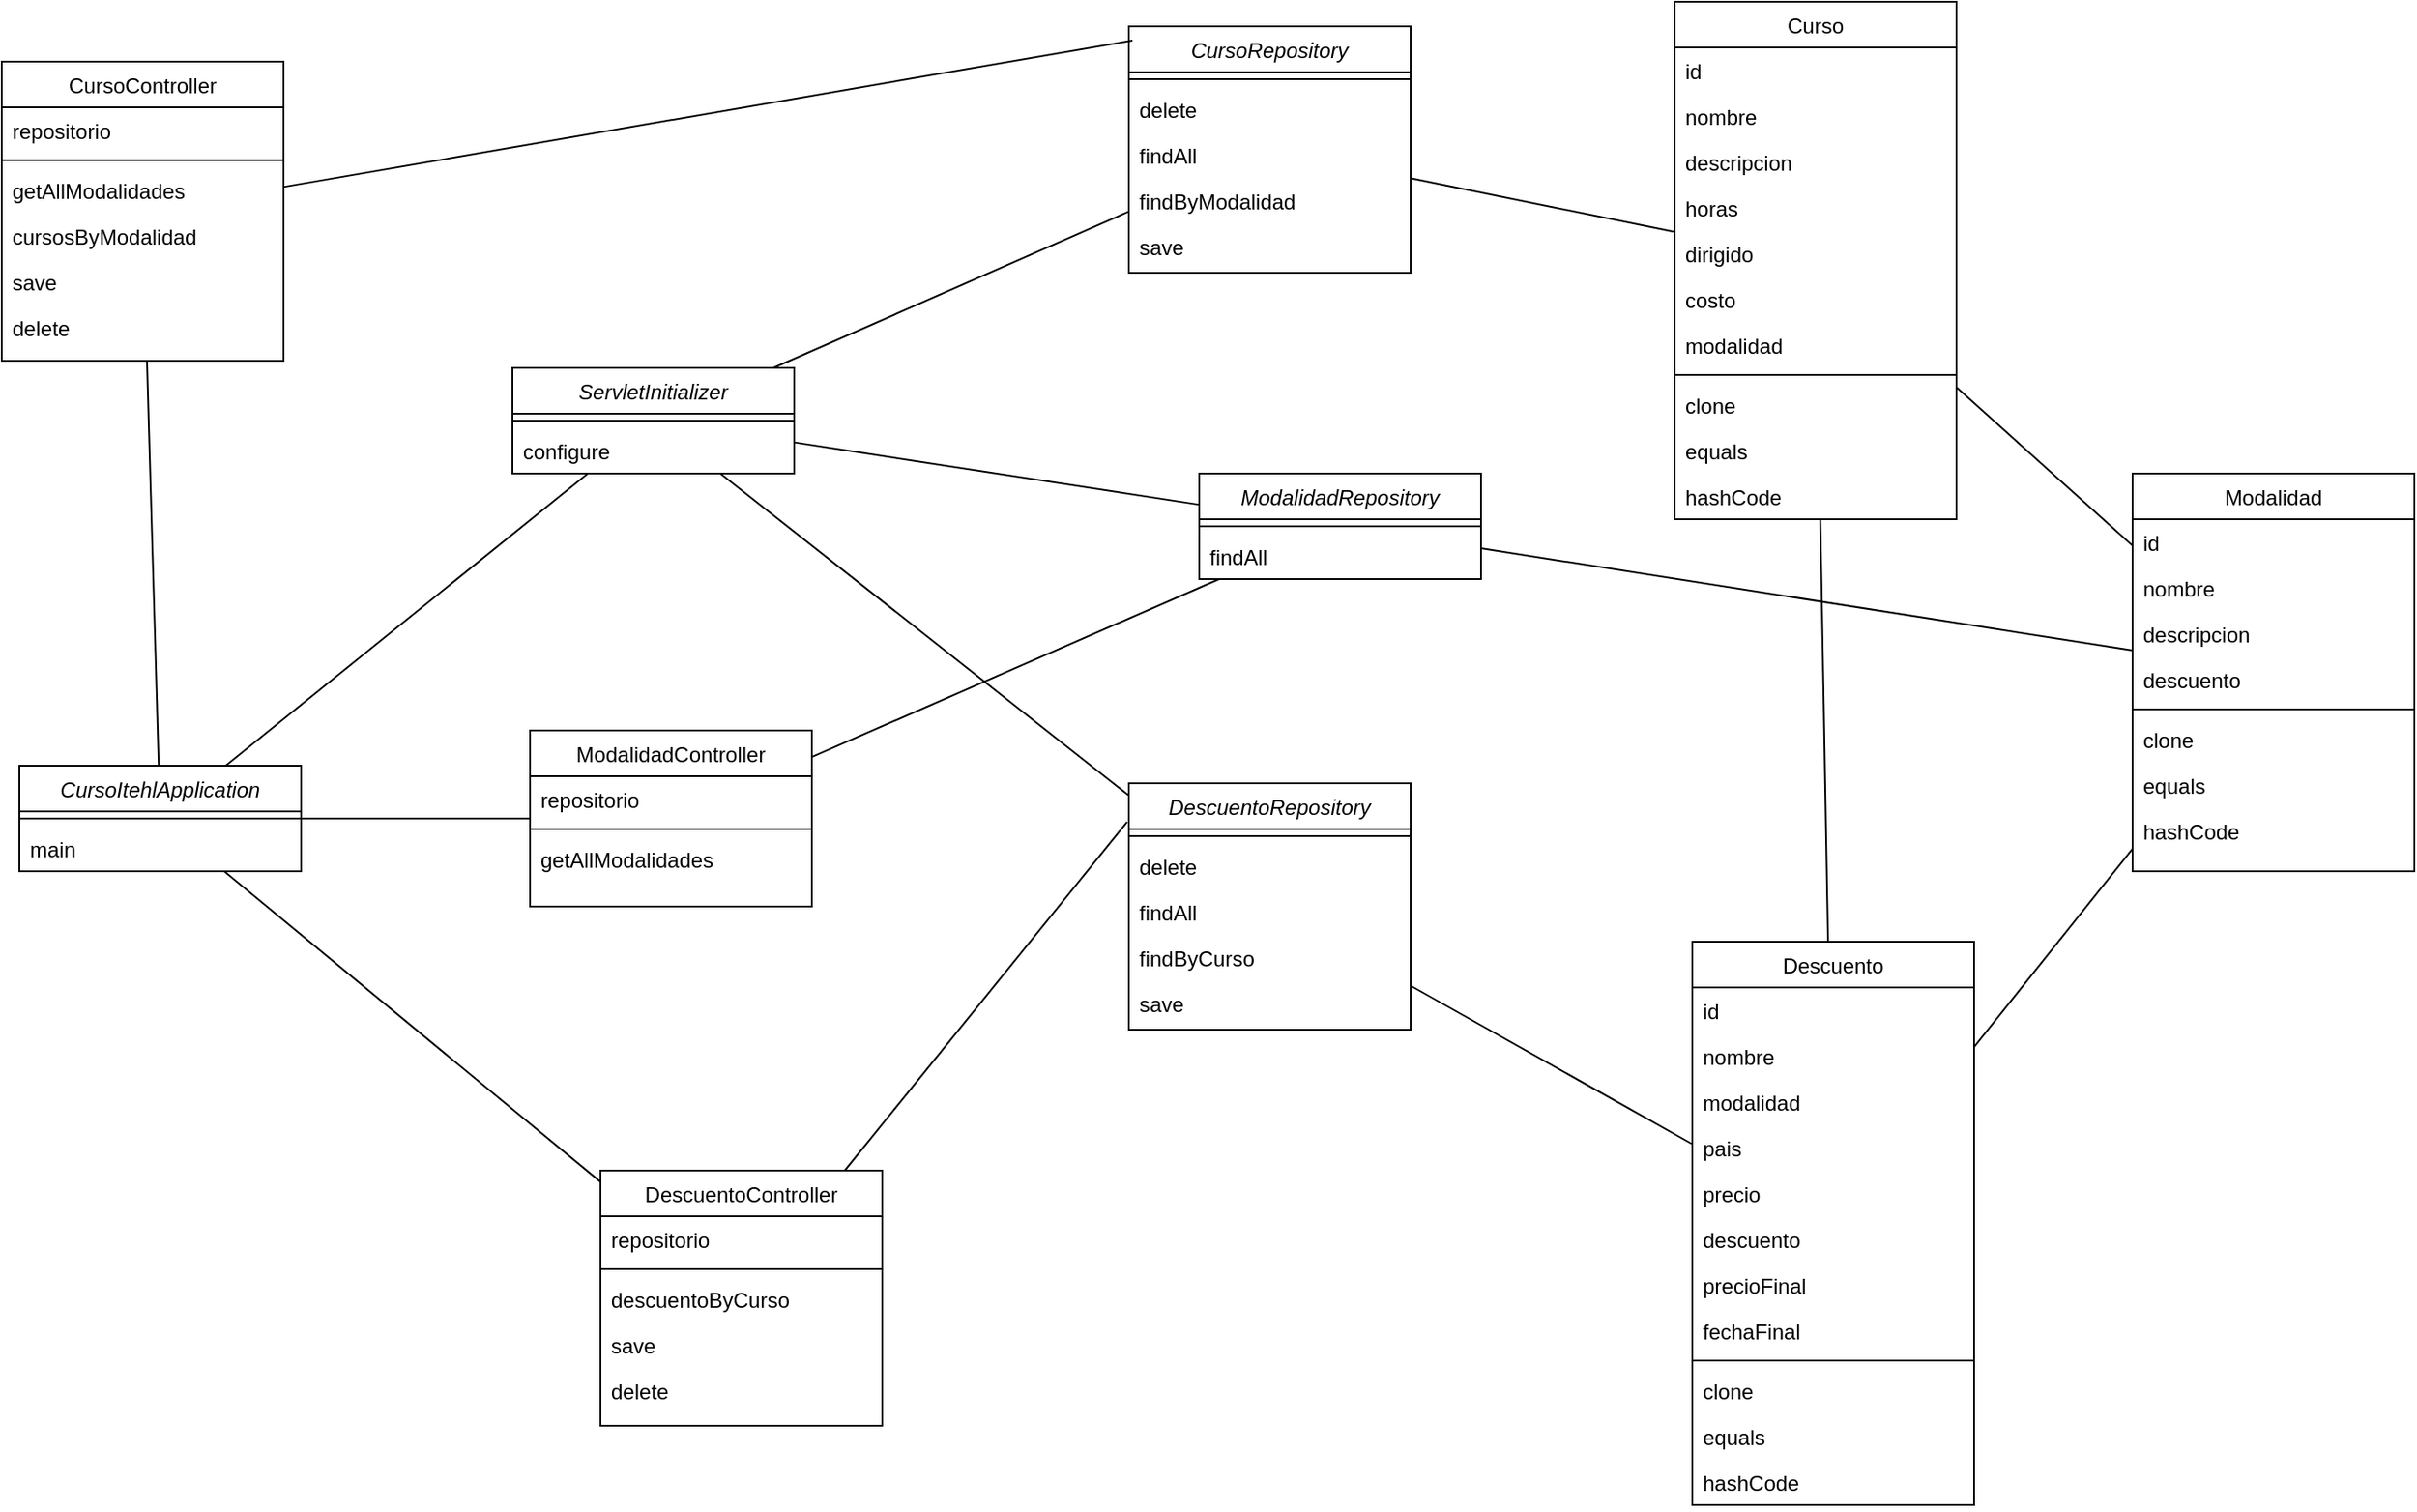 <mxfile version="14.7.0" type="google"><diagram id="C5RBs43oDa-KdzZeNtuy" name="Page-1"><mxGraphModel dx="1695" dy="423" grid="1" gridSize="10" guides="1" tooltips="1" connect="1" arrows="1" fold="1" page="1" pageScale="1" pageWidth="827" pageHeight="1169" math="0" shadow="0"><root><mxCell id="WIyWlLk6GJQsqaUBKTNV-0"/><mxCell id="WIyWlLk6GJQsqaUBKTNV-1" parent="WIyWlLk6GJQsqaUBKTNV-0"/><mxCell id="zkfFHV4jXpPFQw0GAbJ--0" value="CursoRepository" style="swimlane;fontStyle=2;align=center;verticalAlign=top;childLayout=stackLayout;horizontal=1;startSize=26;horizontalStack=0;resizeParent=1;resizeLast=0;collapsible=1;marginBottom=0;rounded=0;shadow=0;strokeWidth=1;" parent="WIyWlLk6GJQsqaUBKTNV-1" vertex="1"><mxGeometry x="570" y="40" width="160" height="140" as="geometry"><mxRectangle x="230" y="140" width="160" height="26" as="alternateBounds"/></mxGeometry></mxCell><mxCell id="zkfFHV4jXpPFQw0GAbJ--4" value="" style="line;html=1;strokeWidth=1;align=left;verticalAlign=middle;spacingTop=-1;spacingLeft=3;spacingRight=3;rotatable=0;labelPosition=right;points=[];portConstraint=eastwest;" parent="zkfFHV4jXpPFQw0GAbJ--0" vertex="1"><mxGeometry y="26" width="160" height="8" as="geometry"/></mxCell><mxCell id="zkfFHV4jXpPFQw0GAbJ--5" value="delete" style="text;align=left;verticalAlign=top;spacingLeft=4;spacingRight=4;overflow=hidden;rotatable=0;points=[[0,0.5],[1,0.5]];portConstraint=eastwest;" parent="zkfFHV4jXpPFQw0GAbJ--0" vertex="1"><mxGeometry y="34" width="160" height="26" as="geometry"/></mxCell><mxCell id="R9qUwtfZG248-MN0oH6p-12" value="findAll" style="text;align=left;verticalAlign=top;spacingLeft=4;spacingRight=4;overflow=hidden;rotatable=0;points=[[0,0.5],[1,0.5]];portConstraint=eastwest;" vertex="1" parent="zkfFHV4jXpPFQw0GAbJ--0"><mxGeometry y="60" width="160" height="26" as="geometry"/></mxCell><mxCell id="R9qUwtfZG248-MN0oH6p-10" value="findByModalidad" style="text;align=left;verticalAlign=top;spacingLeft=4;spacingRight=4;overflow=hidden;rotatable=0;points=[[0,0.5],[1,0.5]];portConstraint=eastwest;" vertex="1" parent="zkfFHV4jXpPFQw0GAbJ--0"><mxGeometry y="86" width="160" height="26" as="geometry"/></mxCell><mxCell id="R9qUwtfZG248-MN0oH6p-11" value="save" style="text;align=left;verticalAlign=top;spacingLeft=4;spacingRight=4;overflow=hidden;rotatable=0;points=[[0,0.5],[1,0.5]];portConstraint=eastwest;" vertex="1" parent="zkfFHV4jXpPFQw0GAbJ--0"><mxGeometry y="112" width="160" height="26" as="geometry"/></mxCell><mxCell id="zkfFHV4jXpPFQw0GAbJ--17" value="Curso" style="swimlane;fontStyle=0;align=center;verticalAlign=top;childLayout=stackLayout;horizontal=1;startSize=26;horizontalStack=0;resizeParent=1;resizeLast=0;collapsible=1;marginBottom=0;rounded=0;shadow=0;strokeWidth=1;" parent="WIyWlLk6GJQsqaUBKTNV-1" vertex="1"><mxGeometry x="880" y="26" width="160" height="294" as="geometry"><mxRectangle x="550" y="140" width="160" height="26" as="alternateBounds"/></mxGeometry></mxCell><mxCell id="zkfFHV4jXpPFQw0GAbJ--18" value="id" style="text;align=left;verticalAlign=top;spacingLeft=4;spacingRight=4;overflow=hidden;rotatable=0;points=[[0,0.5],[1,0.5]];portConstraint=eastwest;" parent="zkfFHV4jXpPFQw0GAbJ--17" vertex="1"><mxGeometry y="26" width="160" height="26" as="geometry"/></mxCell><mxCell id="zkfFHV4jXpPFQw0GAbJ--19" value="nombre" style="text;align=left;verticalAlign=top;spacingLeft=4;spacingRight=4;overflow=hidden;rotatable=0;points=[[0,0.5],[1,0.5]];portConstraint=eastwest;rounded=0;shadow=0;html=0;" parent="zkfFHV4jXpPFQw0GAbJ--17" vertex="1"><mxGeometry y="52" width="160" height="26" as="geometry"/></mxCell><mxCell id="zkfFHV4jXpPFQw0GAbJ--20" value="descripcion" style="text;align=left;verticalAlign=top;spacingLeft=4;spacingRight=4;overflow=hidden;rotatable=0;points=[[0,0.5],[1,0.5]];portConstraint=eastwest;rounded=0;shadow=0;html=0;" parent="zkfFHV4jXpPFQw0GAbJ--17" vertex="1"><mxGeometry y="78" width="160" height="26" as="geometry"/></mxCell><mxCell id="zkfFHV4jXpPFQw0GAbJ--21" value="horas" style="text;align=left;verticalAlign=top;spacingLeft=4;spacingRight=4;overflow=hidden;rotatable=0;points=[[0,0.5],[1,0.5]];portConstraint=eastwest;rounded=0;shadow=0;html=0;" parent="zkfFHV4jXpPFQw0GAbJ--17" vertex="1"><mxGeometry y="104" width="160" height="26" as="geometry"/></mxCell><mxCell id="zkfFHV4jXpPFQw0GAbJ--22" value="dirigido" style="text;align=left;verticalAlign=top;spacingLeft=4;spacingRight=4;overflow=hidden;rotatable=0;points=[[0,0.5],[1,0.5]];portConstraint=eastwest;rounded=0;shadow=0;html=0;" parent="zkfFHV4jXpPFQw0GAbJ--17" vertex="1"><mxGeometry y="130" width="160" height="26" as="geometry"/></mxCell><mxCell id="zkfFHV4jXpPFQw0GAbJ--24" value="costo" style="text;align=left;verticalAlign=top;spacingLeft=4;spacingRight=4;overflow=hidden;rotatable=0;points=[[0,0.5],[1,0.5]];portConstraint=eastwest;" parent="zkfFHV4jXpPFQw0GAbJ--17" vertex="1"><mxGeometry y="156" width="160" height="26" as="geometry"/></mxCell><mxCell id="zkfFHV4jXpPFQw0GAbJ--25" value="modalidad" style="text;align=left;verticalAlign=top;spacingLeft=4;spacingRight=4;overflow=hidden;rotatable=0;points=[[0,0.5],[1,0.5]];portConstraint=eastwest;" parent="zkfFHV4jXpPFQw0GAbJ--17" vertex="1"><mxGeometry y="182" width="160" height="26" as="geometry"/></mxCell><mxCell id="zkfFHV4jXpPFQw0GAbJ--23" value="" style="line;html=1;strokeWidth=1;align=left;verticalAlign=middle;spacingTop=-1;spacingLeft=3;spacingRight=3;rotatable=0;labelPosition=right;points=[];portConstraint=eastwest;" parent="zkfFHV4jXpPFQw0GAbJ--17" vertex="1"><mxGeometry y="208" width="160" height="8" as="geometry"/></mxCell><mxCell id="R9qUwtfZG248-MN0oH6p-54" value="clone" style="text;align=left;verticalAlign=top;spacingLeft=4;spacingRight=4;overflow=hidden;rotatable=0;points=[[0,0.5],[1,0.5]];portConstraint=eastwest;rounded=0;shadow=0;html=0;" vertex="1" parent="zkfFHV4jXpPFQw0GAbJ--17"><mxGeometry y="216" width="160" height="26" as="geometry"/></mxCell><mxCell id="R9qUwtfZG248-MN0oH6p-55" value="equals" style="text;align=left;verticalAlign=top;spacingLeft=4;spacingRight=4;overflow=hidden;rotatable=0;points=[[0,0.5],[1,0.5]];portConstraint=eastwest;rounded=0;shadow=0;html=0;" vertex="1" parent="zkfFHV4jXpPFQw0GAbJ--17"><mxGeometry y="242" width="160" height="26" as="geometry"/></mxCell><mxCell id="R9qUwtfZG248-MN0oH6p-56" value="hashCode" style="text;align=left;verticalAlign=top;spacingLeft=4;spacingRight=4;overflow=hidden;rotatable=0;points=[[0,0.5],[1,0.5]];portConstraint=eastwest;rounded=0;shadow=0;html=0;" vertex="1" parent="zkfFHV4jXpPFQw0GAbJ--17"><mxGeometry y="268" width="160" height="26" as="geometry"/></mxCell><mxCell id="R9qUwtfZG248-MN0oH6p-0" value="ServletInitializer" style="swimlane;fontStyle=2;align=center;verticalAlign=top;childLayout=stackLayout;horizontal=1;startSize=26;horizontalStack=0;resizeParent=1;resizeLast=0;collapsible=1;marginBottom=0;rounded=0;shadow=0;strokeWidth=1;" vertex="1" parent="WIyWlLk6GJQsqaUBKTNV-1"><mxGeometry x="220" y="234" width="160" height="60" as="geometry"><mxRectangle x="230" y="140" width="160" height="26" as="alternateBounds"/></mxGeometry></mxCell><mxCell id="R9qUwtfZG248-MN0oH6p-4" value="" style="line;html=1;strokeWidth=1;align=left;verticalAlign=middle;spacingTop=-1;spacingLeft=3;spacingRight=3;rotatable=0;labelPosition=right;points=[];portConstraint=eastwest;" vertex="1" parent="R9qUwtfZG248-MN0oH6p-0"><mxGeometry y="26" width="160" height="8" as="geometry"/></mxCell><mxCell id="R9qUwtfZG248-MN0oH6p-5" value="configure" style="text;align=left;verticalAlign=top;spacingLeft=4;spacingRight=4;overflow=hidden;rotatable=0;points=[[0,0.5],[1,0.5]];portConstraint=eastwest;" vertex="1" parent="R9qUwtfZG248-MN0oH6p-0"><mxGeometry y="34" width="160" height="26" as="geometry"/></mxCell><mxCell id="R9qUwtfZG248-MN0oH6p-6" value="CursoItehlApplication" style="swimlane;fontStyle=2;align=center;verticalAlign=top;childLayout=stackLayout;horizontal=1;startSize=26;horizontalStack=0;resizeParent=1;resizeLast=0;collapsible=1;marginBottom=0;rounded=0;shadow=0;strokeWidth=1;" vertex="1" parent="WIyWlLk6GJQsqaUBKTNV-1"><mxGeometry x="-60" y="460" width="160" height="60" as="geometry"><mxRectangle x="230" y="140" width="160" height="26" as="alternateBounds"/></mxGeometry></mxCell><mxCell id="R9qUwtfZG248-MN0oH6p-7" value="" style="line;html=1;strokeWidth=1;align=left;verticalAlign=middle;spacingTop=-1;spacingLeft=3;spacingRight=3;rotatable=0;labelPosition=right;points=[];portConstraint=eastwest;" vertex="1" parent="R9qUwtfZG248-MN0oH6p-6"><mxGeometry y="26" width="160" height="8" as="geometry"/></mxCell><mxCell id="R9qUwtfZG248-MN0oH6p-8" value="main" style="text;align=left;verticalAlign=top;spacingLeft=4;spacingRight=4;overflow=hidden;rotatable=0;points=[[0,0.5],[1,0.5]];portConstraint=eastwest;" vertex="1" parent="R9qUwtfZG248-MN0oH6p-6"><mxGeometry y="34" width="160" height="26" as="geometry"/></mxCell><mxCell id="R9qUwtfZG248-MN0oH6p-9" value="" style="endArrow=none;html=1;" edge="1" parent="WIyWlLk6GJQsqaUBKTNV-1" source="R9qUwtfZG248-MN0oH6p-0" target="R9qUwtfZG248-MN0oH6p-6"><mxGeometry width="50" height="50" relative="1" as="geometry"><mxPoint x="390" y="350" as="sourcePoint"/><mxPoint x="440" y="300" as="targetPoint"/></mxGeometry></mxCell><mxCell id="R9qUwtfZG248-MN0oH6p-13" value="DescuentoRepository" style="swimlane;fontStyle=2;align=center;verticalAlign=top;childLayout=stackLayout;horizontal=1;startSize=26;horizontalStack=0;resizeParent=1;resizeLast=0;collapsible=1;marginBottom=0;rounded=0;shadow=0;strokeWidth=1;" vertex="1" parent="WIyWlLk6GJQsqaUBKTNV-1"><mxGeometry x="570" y="470" width="160" height="140" as="geometry"><mxRectangle x="230" y="140" width="160" height="26" as="alternateBounds"/></mxGeometry></mxCell><mxCell id="R9qUwtfZG248-MN0oH6p-14" value="" style="line;html=1;strokeWidth=1;align=left;verticalAlign=middle;spacingTop=-1;spacingLeft=3;spacingRight=3;rotatable=0;labelPosition=right;points=[];portConstraint=eastwest;" vertex="1" parent="R9qUwtfZG248-MN0oH6p-13"><mxGeometry y="26" width="160" height="8" as="geometry"/></mxCell><mxCell id="R9qUwtfZG248-MN0oH6p-15" value="delete" style="text;align=left;verticalAlign=top;spacingLeft=4;spacingRight=4;overflow=hidden;rotatable=0;points=[[0,0.5],[1,0.5]];portConstraint=eastwest;" vertex="1" parent="R9qUwtfZG248-MN0oH6p-13"><mxGeometry y="34" width="160" height="26" as="geometry"/></mxCell><mxCell id="R9qUwtfZG248-MN0oH6p-16" value="findAll" style="text;align=left;verticalAlign=top;spacingLeft=4;spacingRight=4;overflow=hidden;rotatable=0;points=[[0,0.5],[1,0.5]];portConstraint=eastwest;" vertex="1" parent="R9qUwtfZG248-MN0oH6p-13"><mxGeometry y="60" width="160" height="26" as="geometry"/></mxCell><mxCell id="R9qUwtfZG248-MN0oH6p-17" value="findByCurso" style="text;align=left;verticalAlign=top;spacingLeft=4;spacingRight=4;overflow=hidden;rotatable=0;points=[[0,0.5],[1,0.5]];portConstraint=eastwest;" vertex="1" parent="R9qUwtfZG248-MN0oH6p-13"><mxGeometry y="86" width="160" height="26" as="geometry"/></mxCell><mxCell id="R9qUwtfZG248-MN0oH6p-18" value="save" style="text;align=left;verticalAlign=top;spacingLeft=4;spacingRight=4;overflow=hidden;rotatable=0;points=[[0,0.5],[1,0.5]];portConstraint=eastwest;" vertex="1" parent="R9qUwtfZG248-MN0oH6p-13"><mxGeometry y="112" width="160" height="26" as="geometry"/></mxCell><mxCell id="R9qUwtfZG248-MN0oH6p-19" value="Modalidad" style="swimlane;fontStyle=0;align=center;verticalAlign=top;childLayout=stackLayout;horizontal=1;startSize=26;horizontalStack=0;resizeParent=1;resizeLast=0;collapsible=1;marginBottom=0;rounded=0;shadow=0;strokeWidth=1;" vertex="1" parent="WIyWlLk6GJQsqaUBKTNV-1"><mxGeometry x="1140" y="294" width="160" height="226" as="geometry"><mxRectangle x="550" y="140" width="160" height="26" as="alternateBounds"/></mxGeometry></mxCell><mxCell id="R9qUwtfZG248-MN0oH6p-20" value="id" style="text;align=left;verticalAlign=top;spacingLeft=4;spacingRight=4;overflow=hidden;rotatable=0;points=[[0,0.5],[1,0.5]];portConstraint=eastwest;" vertex="1" parent="R9qUwtfZG248-MN0oH6p-19"><mxGeometry y="26" width="160" height="26" as="geometry"/></mxCell><mxCell id="R9qUwtfZG248-MN0oH6p-21" value="nombre" style="text;align=left;verticalAlign=top;spacingLeft=4;spacingRight=4;overflow=hidden;rotatable=0;points=[[0,0.5],[1,0.5]];portConstraint=eastwest;rounded=0;shadow=0;html=0;" vertex="1" parent="R9qUwtfZG248-MN0oH6p-19"><mxGeometry y="52" width="160" height="26" as="geometry"/></mxCell><mxCell id="R9qUwtfZG248-MN0oH6p-22" value="descripcion" style="text;align=left;verticalAlign=top;spacingLeft=4;spacingRight=4;overflow=hidden;rotatable=0;points=[[0,0.5],[1,0.5]];portConstraint=eastwest;rounded=0;shadow=0;html=0;" vertex="1" parent="R9qUwtfZG248-MN0oH6p-19"><mxGeometry y="78" width="160" height="26" as="geometry"/></mxCell><mxCell id="R9qUwtfZG248-MN0oH6p-23" value="descuento" style="text;align=left;verticalAlign=top;spacingLeft=4;spacingRight=4;overflow=hidden;rotatable=0;points=[[0,0.5],[1,0.5]];portConstraint=eastwest;rounded=0;shadow=0;html=0;" vertex="1" parent="R9qUwtfZG248-MN0oH6p-19"><mxGeometry y="104" width="160" height="26" as="geometry"/></mxCell><mxCell id="R9qUwtfZG248-MN0oH6p-25" value="" style="line;html=1;strokeWidth=1;align=left;verticalAlign=middle;spacingTop=-1;spacingLeft=3;spacingRight=3;rotatable=0;labelPosition=right;points=[];portConstraint=eastwest;" vertex="1" parent="R9qUwtfZG248-MN0oH6p-19"><mxGeometry y="130" width="160" height="8" as="geometry"/></mxCell><mxCell id="R9qUwtfZG248-MN0oH6p-26" value="clone" style="text;align=left;verticalAlign=top;spacingLeft=4;spacingRight=4;overflow=hidden;rotatable=0;points=[[0,0.5],[1,0.5]];portConstraint=eastwest;" vertex="1" parent="R9qUwtfZG248-MN0oH6p-19"><mxGeometry y="138" width="160" height="26" as="geometry"/></mxCell><mxCell id="R9qUwtfZG248-MN0oH6p-27" value="equals" style="text;align=left;verticalAlign=top;spacingLeft=4;spacingRight=4;overflow=hidden;rotatable=0;points=[[0,0.5],[1,0.5]];portConstraint=eastwest;" vertex="1" parent="R9qUwtfZG248-MN0oH6p-19"><mxGeometry y="164" width="160" height="26" as="geometry"/></mxCell><mxCell id="R9qUwtfZG248-MN0oH6p-35" value="hashCode" style="text;align=left;verticalAlign=top;spacingLeft=4;spacingRight=4;overflow=hidden;rotatable=0;points=[[0,0.5],[1,0.5]];portConstraint=eastwest;" vertex="1" parent="R9qUwtfZG248-MN0oH6p-19"><mxGeometry y="190" width="160" height="26" as="geometry"/></mxCell><mxCell id="R9qUwtfZG248-MN0oH6p-28" value="ModalidadRepository" style="swimlane;fontStyle=2;align=center;verticalAlign=top;childLayout=stackLayout;horizontal=1;startSize=26;horizontalStack=0;resizeParent=1;resizeLast=0;collapsible=1;marginBottom=0;rounded=0;shadow=0;strokeWidth=1;" vertex="1" parent="WIyWlLk6GJQsqaUBKTNV-1"><mxGeometry x="610" y="294" width="160" height="60" as="geometry"><mxRectangle x="230" y="140" width="160" height="26" as="alternateBounds"/></mxGeometry></mxCell><mxCell id="R9qUwtfZG248-MN0oH6p-29" value="" style="line;html=1;strokeWidth=1;align=left;verticalAlign=middle;spacingTop=-1;spacingLeft=3;spacingRight=3;rotatable=0;labelPosition=right;points=[];portConstraint=eastwest;" vertex="1" parent="R9qUwtfZG248-MN0oH6p-28"><mxGeometry y="26" width="160" height="8" as="geometry"/></mxCell><mxCell id="R9qUwtfZG248-MN0oH6p-30" value="findAll" style="text;align=left;verticalAlign=top;spacingLeft=4;spacingRight=4;overflow=hidden;rotatable=0;points=[[0,0.5],[1,0.5]];portConstraint=eastwest;" vertex="1" parent="R9qUwtfZG248-MN0oH6p-28"><mxGeometry y="34" width="160" height="26" as="geometry"/></mxCell><mxCell id="R9qUwtfZG248-MN0oH6p-32" value="" style="endArrow=none;html=1;" edge="1" parent="WIyWlLk6GJQsqaUBKTNV-1" source="R9qUwtfZG248-MN0oH6p-0" target="zkfFHV4jXpPFQw0GAbJ--0"><mxGeometry width="50" height="50" relative="1" as="geometry"><mxPoint x="390" y="390" as="sourcePoint"/><mxPoint x="440" y="340" as="targetPoint"/></mxGeometry></mxCell><mxCell id="R9qUwtfZG248-MN0oH6p-33" value="" style="endArrow=none;html=1;" edge="1" parent="WIyWlLk6GJQsqaUBKTNV-1" source="R9qUwtfZG248-MN0oH6p-0" target="R9qUwtfZG248-MN0oH6p-13"><mxGeometry width="50" height="50" relative="1" as="geometry"><mxPoint x="390" y="390" as="sourcePoint"/><mxPoint x="440" y="340" as="targetPoint"/></mxGeometry></mxCell><mxCell id="R9qUwtfZG248-MN0oH6p-34" value="" style="endArrow=none;html=1;" edge="1" parent="WIyWlLk6GJQsqaUBKTNV-1" source="R9qUwtfZG248-MN0oH6p-28" target="R9qUwtfZG248-MN0oH6p-0"><mxGeometry width="50" height="50" relative="1" as="geometry"><mxPoint x="390" y="390" as="sourcePoint"/><mxPoint x="40" y="230" as="targetPoint"/></mxGeometry></mxCell><mxCell id="R9qUwtfZG248-MN0oH6p-36" value="" style="endArrow=none;html=1;" edge="1" parent="WIyWlLk6GJQsqaUBKTNV-1" source="R9qUwtfZG248-MN0oH6p-28" target="R9qUwtfZG248-MN0oH6p-19"><mxGeometry width="50" height="50" relative="1" as="geometry"><mxPoint x="390" y="340" as="sourcePoint"/><mxPoint x="440" y="290" as="targetPoint"/></mxGeometry></mxCell><mxCell id="R9qUwtfZG248-MN0oH6p-37" value="Descuento" style="swimlane;fontStyle=0;align=center;verticalAlign=top;childLayout=stackLayout;horizontal=1;startSize=26;horizontalStack=0;resizeParent=1;resizeLast=0;collapsible=1;marginBottom=0;rounded=0;shadow=0;strokeWidth=1;" vertex="1" parent="WIyWlLk6GJQsqaUBKTNV-1"><mxGeometry x="890" y="560" width="160" height="320" as="geometry"><mxRectangle x="550" y="140" width="160" height="26" as="alternateBounds"/></mxGeometry></mxCell><mxCell id="R9qUwtfZG248-MN0oH6p-38" value="id" style="text;align=left;verticalAlign=top;spacingLeft=4;spacingRight=4;overflow=hidden;rotatable=0;points=[[0,0.5],[1,0.5]];portConstraint=eastwest;" vertex="1" parent="R9qUwtfZG248-MN0oH6p-37"><mxGeometry y="26" width="160" height="26" as="geometry"/></mxCell><mxCell id="R9qUwtfZG248-MN0oH6p-39" value="nombre" style="text;align=left;verticalAlign=top;spacingLeft=4;spacingRight=4;overflow=hidden;rotatable=0;points=[[0,0.5],[1,0.5]];portConstraint=eastwest;rounded=0;shadow=0;html=0;" vertex="1" parent="R9qUwtfZG248-MN0oH6p-37"><mxGeometry y="52" width="160" height="26" as="geometry"/></mxCell><mxCell id="R9qUwtfZG248-MN0oH6p-40" value="modalidad" style="text;align=left;verticalAlign=top;spacingLeft=4;spacingRight=4;overflow=hidden;rotatable=0;points=[[0,0.5],[1,0.5]];portConstraint=eastwest;rounded=0;shadow=0;html=0;" vertex="1" parent="R9qUwtfZG248-MN0oH6p-37"><mxGeometry y="78" width="160" height="26" as="geometry"/></mxCell><mxCell id="R9qUwtfZG248-MN0oH6p-41" value="pais" style="text;align=left;verticalAlign=top;spacingLeft=4;spacingRight=4;overflow=hidden;rotatable=0;points=[[0,0.5],[1,0.5]];portConstraint=eastwest;rounded=0;shadow=0;html=0;" vertex="1" parent="R9qUwtfZG248-MN0oH6p-37"><mxGeometry y="104" width="160" height="26" as="geometry"/></mxCell><mxCell id="R9qUwtfZG248-MN0oH6p-47" value="precio" style="text;align=left;verticalAlign=top;spacingLeft=4;spacingRight=4;overflow=hidden;rotatable=0;points=[[0,0.5],[1,0.5]];portConstraint=eastwest;rounded=0;shadow=0;html=0;" vertex="1" parent="R9qUwtfZG248-MN0oH6p-37"><mxGeometry y="130" width="160" height="26" as="geometry"/></mxCell><mxCell id="R9qUwtfZG248-MN0oH6p-42" value="descuento" style="text;align=left;verticalAlign=top;spacingLeft=4;spacingRight=4;overflow=hidden;rotatable=0;points=[[0,0.5],[1,0.5]];portConstraint=eastwest;rounded=0;shadow=0;html=0;" vertex="1" parent="R9qUwtfZG248-MN0oH6p-37"><mxGeometry y="156" width="160" height="26" as="geometry"/></mxCell><mxCell id="R9qUwtfZG248-MN0oH6p-48" value="precioFinal" style="text;align=left;verticalAlign=top;spacingLeft=4;spacingRight=4;overflow=hidden;rotatable=0;points=[[0,0.5],[1,0.5]];portConstraint=eastwest;rounded=0;shadow=0;html=0;" vertex="1" parent="R9qUwtfZG248-MN0oH6p-37"><mxGeometry y="182" width="160" height="26" as="geometry"/></mxCell><mxCell id="R9qUwtfZG248-MN0oH6p-49" value="fechaFinal" style="text;align=left;verticalAlign=top;spacingLeft=4;spacingRight=4;overflow=hidden;rotatable=0;points=[[0,0.5],[1,0.5]];portConstraint=eastwest;rounded=0;shadow=0;html=0;" vertex="1" parent="R9qUwtfZG248-MN0oH6p-37"><mxGeometry y="208" width="160" height="26" as="geometry"/></mxCell><mxCell id="R9qUwtfZG248-MN0oH6p-43" value="" style="line;html=1;strokeWidth=1;align=left;verticalAlign=middle;spacingTop=-1;spacingLeft=3;spacingRight=3;rotatable=0;labelPosition=right;points=[];portConstraint=eastwest;" vertex="1" parent="R9qUwtfZG248-MN0oH6p-37"><mxGeometry y="234" width="160" height="8" as="geometry"/></mxCell><mxCell id="R9qUwtfZG248-MN0oH6p-50" value="clone" style="text;align=left;verticalAlign=top;spacingLeft=4;spacingRight=4;overflow=hidden;rotatable=0;points=[[0,0.5],[1,0.5]];portConstraint=eastwest;rounded=0;shadow=0;html=0;" vertex="1" parent="R9qUwtfZG248-MN0oH6p-37"><mxGeometry y="242" width="160" height="26" as="geometry"/></mxCell><mxCell id="R9qUwtfZG248-MN0oH6p-51" value="equals" style="text;align=left;verticalAlign=top;spacingLeft=4;spacingRight=4;overflow=hidden;rotatable=0;points=[[0,0.5],[1,0.5]];portConstraint=eastwest;rounded=0;shadow=0;html=0;" vertex="1" parent="R9qUwtfZG248-MN0oH6p-37"><mxGeometry y="268" width="160" height="26" as="geometry"/></mxCell><mxCell id="R9qUwtfZG248-MN0oH6p-52" value="hashCode" style="text;align=left;verticalAlign=top;spacingLeft=4;spacingRight=4;overflow=hidden;rotatable=0;points=[[0,0.5],[1,0.5]];portConstraint=eastwest;rounded=0;shadow=0;html=0;" vertex="1" parent="R9qUwtfZG248-MN0oH6p-37"><mxGeometry y="294" width="160" height="26" as="geometry"/></mxCell><mxCell id="R9qUwtfZG248-MN0oH6p-53" value="" style="endArrow=none;html=1;" edge="1" parent="WIyWlLk6GJQsqaUBKTNV-1" source="R9qUwtfZG248-MN0oH6p-37" target="R9qUwtfZG248-MN0oH6p-19"><mxGeometry width="50" height="50" relative="1" as="geometry"><mxPoint x="574" y="300" as="sourcePoint"/><mxPoint x="440" y="420" as="targetPoint"/></mxGeometry></mxCell><mxCell id="R9qUwtfZG248-MN0oH6p-57" value="" style="endArrow=none;html=1;" edge="1" parent="WIyWlLk6GJQsqaUBKTNV-1" source="R9qUwtfZG248-MN0oH6p-19" target="zkfFHV4jXpPFQw0GAbJ--17"><mxGeometry width="50" height="50" relative="1" as="geometry"><mxPoint x="510" y="400" as="sourcePoint"/><mxPoint x="560" y="350" as="targetPoint"/></mxGeometry></mxCell><mxCell id="R9qUwtfZG248-MN0oH6p-58" value="" style="endArrow=none;html=1;" edge="1" parent="WIyWlLk6GJQsqaUBKTNV-1" source="R9qUwtfZG248-MN0oH6p-37" target="R9qUwtfZG248-MN0oH6p-13"><mxGeometry width="50" height="50" relative="1" as="geometry"><mxPoint x="450" y="470" as="sourcePoint"/><mxPoint x="500" y="420" as="targetPoint"/></mxGeometry></mxCell><mxCell id="R9qUwtfZG248-MN0oH6p-59" value="" style="endArrow=none;html=1;" edge="1" parent="WIyWlLk6GJQsqaUBKTNV-1" source="R9qUwtfZG248-MN0oH6p-37" target="zkfFHV4jXpPFQw0GAbJ--17"><mxGeometry width="50" height="50" relative="1" as="geometry"><mxPoint x="390" y="460" as="sourcePoint"/><mxPoint x="430" y="130" as="targetPoint"/></mxGeometry></mxCell><mxCell id="R9qUwtfZG248-MN0oH6p-60" value="" style="endArrow=none;html=1;" edge="1" parent="WIyWlLk6GJQsqaUBKTNV-1" source="zkfFHV4jXpPFQw0GAbJ--0" target="zkfFHV4jXpPFQw0GAbJ--17"><mxGeometry width="50" height="50" relative="1" as="geometry"><mxPoint x="390" y="200" as="sourcePoint"/><mxPoint x="440" y="150" as="targetPoint"/></mxGeometry></mxCell><mxCell id="R9qUwtfZG248-MN0oH6p-61" value="CursoController" style="swimlane;fontStyle=0;align=center;verticalAlign=top;childLayout=stackLayout;horizontal=1;startSize=26;horizontalStack=0;resizeParent=1;resizeLast=0;collapsible=1;marginBottom=0;rounded=0;shadow=0;strokeWidth=1;" vertex="1" parent="WIyWlLk6GJQsqaUBKTNV-1"><mxGeometry x="-70" y="60" width="160" height="170" as="geometry"><mxRectangle x="550" y="140" width="160" height="26" as="alternateBounds"/></mxGeometry></mxCell><mxCell id="R9qUwtfZG248-MN0oH6p-62" value="repositorio" style="text;align=left;verticalAlign=top;spacingLeft=4;spacingRight=4;overflow=hidden;rotatable=0;points=[[0,0.5],[1,0.5]];portConstraint=eastwest;" vertex="1" parent="R9qUwtfZG248-MN0oH6p-61"><mxGeometry y="26" width="160" height="26" as="geometry"/></mxCell><mxCell id="R9qUwtfZG248-MN0oH6p-66" value="" style="line;html=1;strokeWidth=1;align=left;verticalAlign=middle;spacingTop=-1;spacingLeft=3;spacingRight=3;rotatable=0;labelPosition=right;points=[];portConstraint=eastwest;" vertex="1" parent="R9qUwtfZG248-MN0oH6p-61"><mxGeometry y="52" width="160" height="8" as="geometry"/></mxCell><mxCell id="R9qUwtfZG248-MN0oH6p-67" value="getAllModalidades" style="text;align=left;verticalAlign=top;spacingLeft=4;spacingRight=4;overflow=hidden;rotatable=0;points=[[0,0.5],[1,0.5]];portConstraint=eastwest;" vertex="1" parent="R9qUwtfZG248-MN0oH6p-61"><mxGeometry y="60" width="160" height="26" as="geometry"/></mxCell><mxCell id="R9qUwtfZG248-MN0oH6p-68" value="cursosByModalidad" style="text;align=left;verticalAlign=top;spacingLeft=4;spacingRight=4;overflow=hidden;rotatable=0;points=[[0,0.5],[1,0.5]];portConstraint=eastwest;" vertex="1" parent="R9qUwtfZG248-MN0oH6p-61"><mxGeometry y="86" width="160" height="26" as="geometry"/></mxCell><mxCell id="R9qUwtfZG248-MN0oH6p-69" value="save" style="text;align=left;verticalAlign=top;spacingLeft=4;spacingRight=4;overflow=hidden;rotatable=0;points=[[0,0.5],[1,0.5]];portConstraint=eastwest;" vertex="1" parent="R9qUwtfZG248-MN0oH6p-61"><mxGeometry y="112" width="160" height="26" as="geometry"/></mxCell><mxCell id="R9qUwtfZG248-MN0oH6p-70" value="delete" style="text;align=left;verticalAlign=top;spacingLeft=4;spacingRight=4;overflow=hidden;rotatable=0;points=[[0,0.5],[1,0.5]];portConstraint=eastwest;" vertex="1" parent="R9qUwtfZG248-MN0oH6p-61"><mxGeometry y="138" width="160" height="26" as="geometry"/></mxCell><mxCell id="R9qUwtfZG248-MN0oH6p-71" value="" style="endArrow=none;html=1;entryX=0.013;entryY=0.057;entryDx=0;entryDy=0;entryPerimeter=0;" edge="1" parent="WIyWlLk6GJQsqaUBKTNV-1" source="R9qUwtfZG248-MN0oH6p-61" target="zkfFHV4jXpPFQw0GAbJ--0"><mxGeometry width="50" height="50" relative="1" as="geometry"><mxPoint x="280" y="250" as="sourcePoint"/><mxPoint x="330" y="200" as="targetPoint"/></mxGeometry></mxCell><mxCell id="R9qUwtfZG248-MN0oH6p-72" value="" style="endArrow=none;html=1;" edge="1" parent="WIyWlLk6GJQsqaUBKTNV-1" source="R9qUwtfZG248-MN0oH6p-6" target="R9qUwtfZG248-MN0oH6p-61"><mxGeometry width="50" height="50" relative="1" as="geometry"><mxPoint x="280" y="460" as="sourcePoint"/><mxPoint x="330" y="410" as="targetPoint"/></mxGeometry></mxCell><mxCell id="R9qUwtfZG248-MN0oH6p-73" value="ModalidadController" style="swimlane;fontStyle=0;align=center;verticalAlign=top;childLayout=stackLayout;horizontal=1;startSize=26;horizontalStack=0;resizeParent=1;resizeLast=0;collapsible=1;marginBottom=0;rounded=0;shadow=0;strokeWidth=1;" vertex="1" parent="WIyWlLk6GJQsqaUBKTNV-1"><mxGeometry x="230" y="440" width="160" height="100" as="geometry"><mxRectangle x="550" y="140" width="160" height="26" as="alternateBounds"/></mxGeometry></mxCell><mxCell id="R9qUwtfZG248-MN0oH6p-74" value="repositorio" style="text;align=left;verticalAlign=top;spacingLeft=4;spacingRight=4;overflow=hidden;rotatable=0;points=[[0,0.5],[1,0.5]];portConstraint=eastwest;" vertex="1" parent="R9qUwtfZG248-MN0oH6p-73"><mxGeometry y="26" width="160" height="26" as="geometry"/></mxCell><mxCell id="R9qUwtfZG248-MN0oH6p-75" value="" style="line;html=1;strokeWidth=1;align=left;verticalAlign=middle;spacingTop=-1;spacingLeft=3;spacingRight=3;rotatable=0;labelPosition=right;points=[];portConstraint=eastwest;" vertex="1" parent="R9qUwtfZG248-MN0oH6p-73"><mxGeometry y="52" width="160" height="8" as="geometry"/></mxCell><mxCell id="R9qUwtfZG248-MN0oH6p-76" value="getAllModalidades" style="text;align=left;verticalAlign=top;spacingLeft=4;spacingRight=4;overflow=hidden;rotatable=0;points=[[0,0.5],[1,0.5]];portConstraint=eastwest;" vertex="1" parent="R9qUwtfZG248-MN0oH6p-73"><mxGeometry y="60" width="160" height="26" as="geometry"/></mxCell><mxCell id="R9qUwtfZG248-MN0oH6p-80" value="" style="endArrow=none;html=1;" edge="1" parent="WIyWlLk6GJQsqaUBKTNV-1" source="R9qUwtfZG248-MN0oH6p-73" target="R9qUwtfZG248-MN0oH6p-28"><mxGeometry width="50" height="50" relative="1" as="geometry"><mxPoint x="280" y="410" as="sourcePoint"/><mxPoint x="330" y="360" as="targetPoint"/></mxGeometry></mxCell><mxCell id="R9qUwtfZG248-MN0oH6p-81" value="" style="endArrow=none;html=1;" edge="1" parent="WIyWlLk6GJQsqaUBKTNV-1" source="R9qUwtfZG248-MN0oH6p-6" target="R9qUwtfZG248-MN0oH6p-73"><mxGeometry width="50" height="50" relative="1" as="geometry"><mxPoint x="280" y="410" as="sourcePoint"/><mxPoint x="330" y="360" as="targetPoint"/></mxGeometry></mxCell><mxCell id="R9qUwtfZG248-MN0oH6p-82" value="DescuentoController" style="swimlane;fontStyle=0;align=center;verticalAlign=top;childLayout=stackLayout;horizontal=1;startSize=26;horizontalStack=0;resizeParent=1;resizeLast=0;collapsible=1;marginBottom=0;rounded=0;shadow=0;strokeWidth=1;" vertex="1" parent="WIyWlLk6GJQsqaUBKTNV-1"><mxGeometry x="270" y="690" width="160" height="145" as="geometry"><mxRectangle x="550" y="140" width="160" height="26" as="alternateBounds"/></mxGeometry></mxCell><mxCell id="R9qUwtfZG248-MN0oH6p-83" value="repositorio" style="text;align=left;verticalAlign=top;spacingLeft=4;spacingRight=4;overflow=hidden;rotatable=0;points=[[0,0.5],[1,0.5]];portConstraint=eastwest;" vertex="1" parent="R9qUwtfZG248-MN0oH6p-82"><mxGeometry y="26" width="160" height="26" as="geometry"/></mxCell><mxCell id="R9qUwtfZG248-MN0oH6p-84" value="" style="line;html=1;strokeWidth=1;align=left;verticalAlign=middle;spacingTop=-1;spacingLeft=3;spacingRight=3;rotatable=0;labelPosition=right;points=[];portConstraint=eastwest;" vertex="1" parent="R9qUwtfZG248-MN0oH6p-82"><mxGeometry y="52" width="160" height="8" as="geometry"/></mxCell><mxCell id="R9qUwtfZG248-MN0oH6p-85" value="descuentoByCurso" style="text;align=left;verticalAlign=top;spacingLeft=4;spacingRight=4;overflow=hidden;rotatable=0;points=[[0,0.5],[1,0.5]];portConstraint=eastwest;" vertex="1" parent="R9qUwtfZG248-MN0oH6p-82"><mxGeometry y="60" width="160" height="26" as="geometry"/></mxCell><mxCell id="R9qUwtfZG248-MN0oH6p-87" value="save" style="text;align=left;verticalAlign=top;spacingLeft=4;spacingRight=4;overflow=hidden;rotatable=0;points=[[0,0.5],[1,0.5]];portConstraint=eastwest;" vertex="1" parent="R9qUwtfZG248-MN0oH6p-82"><mxGeometry y="86" width="160" height="26" as="geometry"/></mxCell><mxCell id="R9qUwtfZG248-MN0oH6p-88" value="delete" style="text;align=left;verticalAlign=top;spacingLeft=4;spacingRight=4;overflow=hidden;rotatable=0;points=[[0,0.5],[1,0.5]];portConstraint=eastwest;" vertex="1" parent="R9qUwtfZG248-MN0oH6p-82"><mxGeometry y="112" width="160" height="26" as="geometry"/></mxCell><mxCell id="R9qUwtfZG248-MN0oH6p-89" value="" style="endArrow=none;html=1;entryX=-0.006;entryY=0.157;entryDx=0;entryDy=0;entryPerimeter=0;" edge="1" parent="WIyWlLk6GJQsqaUBKTNV-1" source="R9qUwtfZG248-MN0oH6p-82" target="R9qUwtfZG248-MN0oH6p-13"><mxGeometry width="50" height="50" relative="1" as="geometry"><mxPoint x="280" y="660" as="sourcePoint"/><mxPoint x="330" y="610" as="targetPoint"/></mxGeometry></mxCell><mxCell id="R9qUwtfZG248-MN0oH6p-90" value="" style="endArrow=none;html=1;" edge="1" parent="WIyWlLk6GJQsqaUBKTNV-1" source="R9qUwtfZG248-MN0oH6p-82" target="R9qUwtfZG248-MN0oH6p-6"><mxGeometry width="50" height="50" relative="1" as="geometry"><mxPoint x="280" y="660" as="sourcePoint"/><mxPoint x="330" y="610" as="targetPoint"/></mxGeometry></mxCell></root></mxGraphModel></diagram></mxfile>